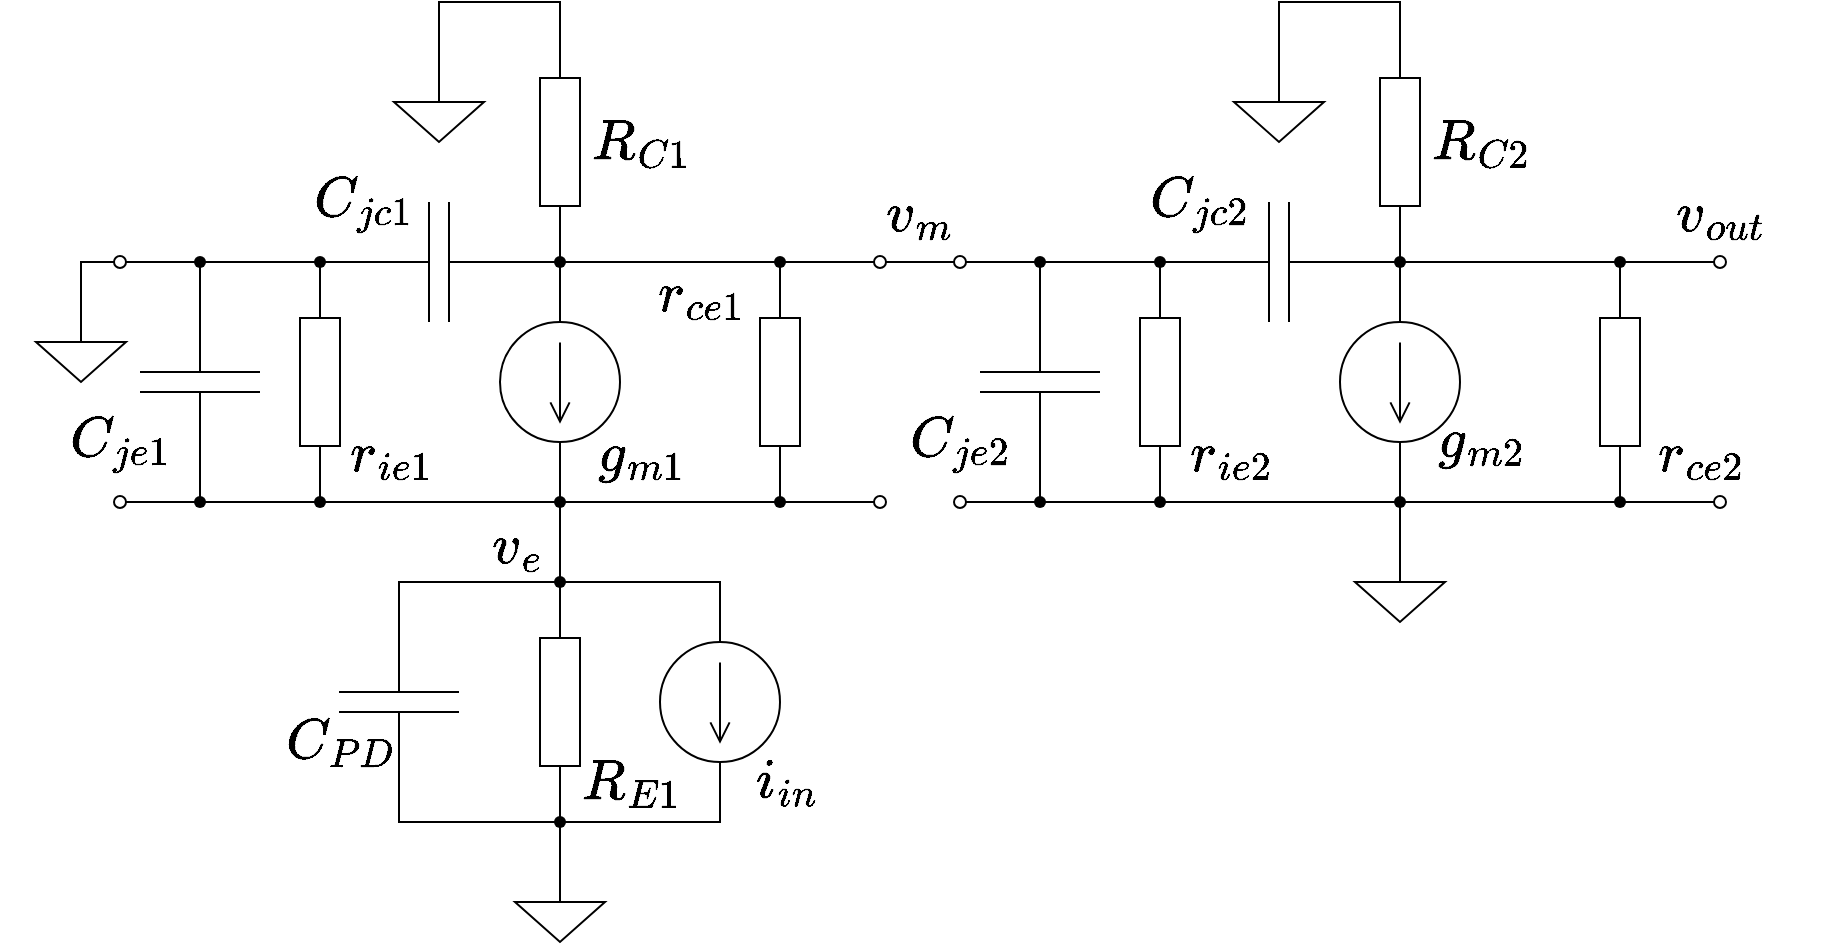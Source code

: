 <mxfile version="24.4.0" type="device">
  <diagram name="ページ1" id="dezoXVYrRuBBZe5tW2oC">
    <mxGraphModel dx="819" dy="478" grid="1" gridSize="10" guides="1" tooltips="1" connect="1" arrows="1" fold="1" page="1" pageScale="1" pageWidth="1169" pageHeight="827" math="1" shadow="0">
      <root>
        <mxCell id="0" />
        <mxCell id="1" parent="0" />
        <mxCell id="YcaEQ2tRxI7V3H4xQByp-155" value="&lt;span style=&quot;font-size: 24px;&quot;&gt;`R_{E1}`&lt;/span&gt;" style="text;html=1;align=center;verticalAlign=middle;resizable=0;points=[];autosize=1;strokeColor=none;fillColor=none;fontSize=11;fontFamily=Helvetica;fontColor=default;labelBackgroundColor=default;" parent="1" vertex="1">
          <mxGeometry x="294.5" y="440" width="120" height="40" as="geometry" />
        </mxCell>
        <mxCell id="YcaEQ2tRxI7V3H4xQByp-150" value="&lt;span style=&quot;font-size: 24px;&quot;&gt;`g_{m2}`&lt;/span&gt;" style="text;html=1;align=center;verticalAlign=middle;resizable=0;points=[];autosize=1;strokeColor=none;fillColor=none;fontSize=11;fontFamily=Helvetica;fontColor=default;labelBackgroundColor=default;" parent="1" vertex="1">
          <mxGeometry x="720" y="270" width="120" height="40" as="geometry" />
        </mxCell>
        <mxCell id="YcaEQ2tRxI7V3H4xQByp-145" value="&lt;span style=&quot;font-size: 24px;&quot;&gt;`g_{m1}`&lt;/span&gt;" style="text;html=1;align=center;verticalAlign=middle;resizable=0;points=[];autosize=1;strokeColor=none;fillColor=none;fontSize=11;fontFamily=Helvetica;fontColor=default;labelBackgroundColor=default;" parent="1" vertex="1">
          <mxGeometry x="300" y="277" width="120" height="40" as="geometry" />
        </mxCell>
        <mxCell id="YcaEQ2tRxI7V3H4xQByp-70" style="edgeStyle=orthogonalEdgeStyle;rounded=0;orthogonalLoop=1;jettySize=auto;html=1;exitX=0;exitY=0.5;exitDx=0;exitDy=0;exitPerimeter=0;entryX=1;entryY=0.5;entryDx=0;entryDy=0;strokeColor=default;align=center;verticalAlign=middle;fontFamily=Helvetica;fontSize=11;fontColor=default;labelBackgroundColor=default;endArrow=none;endFill=0;" parent="1" target="YcaEQ2tRxI7V3H4xQByp-29" edge="1">
          <mxGeometry relative="1" as="geometry">
            <mxPoint x="470" y="200" as="sourcePoint" />
          </mxGeometry>
        </mxCell>
        <mxCell id="YcaEQ2tRxI7V3H4xQByp-6" value="" style="pointerEvents=1;verticalLabelPosition=bottom;shadow=0;dashed=0;align=center;html=1;verticalAlign=top;shape=mxgraph.electrical.signal_sources.source;aspect=fixed;points=[[0.5,0,0],[1,0.5,0],[0.5,1,0],[0,0.5,0]];elSignalType=dc1;direction=south;" parent="1" vertex="1">
          <mxGeometry x="290" y="230" width="60" height="60" as="geometry" />
        </mxCell>
        <mxCell id="YcaEQ2tRxI7V3H4xQByp-7" value="" style="pointerEvents=1;verticalLabelPosition=bottom;shadow=0;dashed=0;align=center;html=1;verticalAlign=top;shape=mxgraph.electrical.resistors.resistor_1;direction=south;" parent="1" vertex="1">
          <mxGeometry x="420" y="210" width="20" height="100" as="geometry" />
        </mxCell>
        <mxCell id="YcaEQ2tRxI7V3H4xQByp-8" value="" style="pointerEvents=1;verticalLabelPosition=bottom;shadow=0;dashed=0;align=center;html=1;verticalAlign=top;shape=mxgraph.electrical.resistors.resistor_1;direction=south;" parent="1" vertex="1">
          <mxGeometry x="190" y="210" width="20" height="100" as="geometry" />
        </mxCell>
        <mxCell id="YcaEQ2tRxI7V3H4xQByp-10" value="" style="pointerEvents=1;verticalLabelPosition=bottom;shadow=0;dashed=0;align=center;html=1;verticalAlign=top;shape=mxgraph.electrical.capacitors.capacitor_1;fontFamily=Helvetica;fontSize=11;fontColor=default;" parent="1" vertex="1">
          <mxGeometry x="209.5" y="170" width="100" height="60" as="geometry" />
        </mxCell>
        <mxCell id="YcaEQ2tRxI7V3H4xQByp-11" value="" style="verticalLabelPosition=bottom;shadow=0;dashed=0;align=center;html=1;verticalAlign=top;strokeWidth=1;shape=ellipse;perimeter=ellipsePerimeter;fontFamily=Helvetica;fontSize=11;fontColor=default;aspect=fixed;" parent="1" vertex="1">
          <mxGeometry x="97" y="197.0" width="6" height="6" as="geometry" />
        </mxCell>
        <mxCell id="YcaEQ2tRxI7V3H4xQByp-12" value="" style="verticalLabelPosition=bottom;shadow=0;dashed=0;align=center;html=1;verticalAlign=top;strokeWidth=1;shape=ellipse;perimeter=ellipsePerimeter;fontFamily=Helvetica;fontSize=11;fontColor=default;aspect=fixed;" parent="1" vertex="1">
          <mxGeometry x="97" y="317.0" width="6" height="6" as="geometry" />
        </mxCell>
        <mxCell id="YcaEQ2tRxI7V3H4xQByp-14" value="" style="shape=waypoint;sketch=0;fillStyle=solid;size=6;pointerEvents=1;points=[];fillColor=none;resizable=0;rotatable=0;perimeter=centerPerimeter;snapToPoint=1;fontFamily=Helvetica;fontSize=11;fontColor=default;" parent="1" vertex="1">
          <mxGeometry x="190" y="190" width="20" height="20" as="geometry" />
        </mxCell>
        <mxCell id="YcaEQ2tRxI7V3H4xQByp-16" style="edgeStyle=orthogonalEdgeStyle;rounded=0;orthogonalLoop=1;jettySize=auto;html=1;exitX=0;exitY=0.5;exitDx=0;exitDy=0;exitPerimeter=0;entryX=1;entryY=0.9;entryDx=0;entryDy=0;entryPerimeter=0;strokeColor=default;align=center;verticalAlign=middle;fontFamily=Helvetica;fontSize=11;fontColor=default;labelBackgroundColor=default;endArrow=none;endFill=0;" parent="1" source="YcaEQ2tRxI7V3H4xQByp-8" target="YcaEQ2tRxI7V3H4xQByp-14" edge="1">
          <mxGeometry relative="1" as="geometry" />
        </mxCell>
        <mxCell id="YcaEQ2tRxI7V3H4xQByp-17" value="" style="shape=waypoint;sketch=0;fillStyle=solid;size=6;pointerEvents=1;points=[];fillColor=none;resizable=0;rotatable=0;perimeter=centerPerimeter;snapToPoint=1;fontFamily=Helvetica;fontSize=11;fontColor=default;" parent="1" vertex="1">
          <mxGeometry x="190" y="310" width="20" height="20" as="geometry" />
        </mxCell>
        <mxCell id="YcaEQ2tRxI7V3H4xQByp-18" style="edgeStyle=orthogonalEdgeStyle;rounded=0;orthogonalLoop=1;jettySize=auto;html=1;exitX=1;exitY=0.5;exitDx=0;exitDy=0;exitPerimeter=0;entryX=0.58;entryY=-0.01;entryDx=0;entryDy=0;entryPerimeter=0;strokeColor=default;align=center;verticalAlign=middle;fontFamily=Helvetica;fontSize=11;fontColor=default;labelBackgroundColor=default;endArrow=none;endFill=0;" parent="1" source="YcaEQ2tRxI7V3H4xQByp-8" target="YcaEQ2tRxI7V3H4xQByp-17" edge="1">
          <mxGeometry relative="1" as="geometry" />
        </mxCell>
        <mxCell id="YcaEQ2tRxI7V3H4xQByp-19" value="" style="shape=waypoint;sketch=0;fillStyle=solid;size=6;pointerEvents=1;points=[];fillColor=none;resizable=0;rotatable=0;perimeter=centerPerimeter;snapToPoint=1;fontFamily=Helvetica;fontSize=11;fontColor=default;labelBackgroundColor=default;" parent="1" vertex="1">
          <mxGeometry x="310" y="190" width="20" height="20" as="geometry" />
        </mxCell>
        <mxCell id="YcaEQ2tRxI7V3H4xQByp-20" value="" style="shape=waypoint;sketch=0;fillStyle=solid;size=6;pointerEvents=1;points=[];fillColor=none;resizable=0;rotatable=0;perimeter=centerPerimeter;snapToPoint=1;fontFamily=Helvetica;fontSize=11;fontColor=default;labelBackgroundColor=default;" parent="1" vertex="1">
          <mxGeometry x="310" y="310" width="20" height="20" as="geometry" />
        </mxCell>
        <mxCell id="YcaEQ2tRxI7V3H4xQByp-21" style="edgeStyle=orthogonalEdgeStyle;rounded=0;orthogonalLoop=1;jettySize=auto;html=1;exitX=1;exitY=0.5;exitDx=0;exitDy=0;exitPerimeter=0;entryX=-0.08;entryY=0.56;entryDx=0;entryDy=0;entryPerimeter=0;strokeColor=default;align=center;verticalAlign=middle;fontFamily=Helvetica;fontSize=11;fontColor=default;labelBackgroundColor=default;endArrow=none;endFill=0;" parent="1" source="YcaEQ2tRxI7V3H4xQByp-10" target="YcaEQ2tRxI7V3H4xQByp-19" edge="1">
          <mxGeometry relative="1" as="geometry" />
        </mxCell>
        <mxCell id="YcaEQ2tRxI7V3H4xQByp-22" style="edgeStyle=orthogonalEdgeStyle;rounded=0;orthogonalLoop=1;jettySize=auto;html=1;exitX=0;exitY=0.5;exitDx=0;exitDy=0;exitPerimeter=0;entryX=0.5;entryY=1.04;entryDx=0;entryDy=0;entryPerimeter=0;strokeColor=default;align=center;verticalAlign=middle;fontFamily=Helvetica;fontSize=11;fontColor=default;labelBackgroundColor=default;endArrow=none;endFill=0;" parent="1" source="YcaEQ2tRxI7V3H4xQByp-6" target="YcaEQ2tRxI7V3H4xQByp-19" edge="1">
          <mxGeometry relative="1" as="geometry" />
        </mxCell>
        <mxCell id="YcaEQ2tRxI7V3H4xQByp-23" style="edgeStyle=orthogonalEdgeStyle;rounded=0;orthogonalLoop=1;jettySize=auto;html=1;exitX=1;exitY=0.5;exitDx=0;exitDy=0;exitPerimeter=0;entryX=0.62;entryY=0.1;entryDx=0;entryDy=0;entryPerimeter=0;strokeColor=default;align=center;verticalAlign=middle;fontFamily=Helvetica;fontSize=11;fontColor=default;labelBackgroundColor=default;endArrow=none;endFill=0;" parent="1" source="YcaEQ2tRxI7V3H4xQByp-6" target="YcaEQ2tRxI7V3H4xQByp-20" edge="1">
          <mxGeometry relative="1" as="geometry" />
        </mxCell>
        <mxCell id="YcaEQ2tRxI7V3H4xQByp-24" style="edgeStyle=orthogonalEdgeStyle;rounded=0;orthogonalLoop=1;jettySize=auto;html=1;entryX=-0.08;entryY=0.5;entryDx=0;entryDy=0;entryPerimeter=0;strokeColor=default;align=center;verticalAlign=middle;fontFamily=Helvetica;fontSize=11;fontColor=default;labelBackgroundColor=default;endArrow=none;endFill=0;" parent="1" source="YcaEQ2tRxI7V3H4xQByp-17" target="YcaEQ2tRxI7V3H4xQByp-20" edge="1">
          <mxGeometry relative="1" as="geometry" />
        </mxCell>
        <mxCell id="YcaEQ2tRxI7V3H4xQByp-35" style="edgeStyle=orthogonalEdgeStyle;rounded=0;orthogonalLoop=1;jettySize=auto;html=1;entryX=0;entryY=0.5;entryDx=0;entryDy=0;strokeColor=default;align=center;verticalAlign=middle;fontFamily=Helvetica;fontSize=11;fontColor=default;labelBackgroundColor=default;endArrow=none;endFill=0;" parent="1" source="YcaEQ2tRxI7V3H4xQByp-26" target="YcaEQ2tRxI7V3H4xQByp-29" edge="1">
          <mxGeometry relative="1" as="geometry" />
        </mxCell>
        <mxCell id="YcaEQ2tRxI7V3H4xQByp-26" value="" style="shape=waypoint;sketch=0;fillStyle=solid;size=6;pointerEvents=1;points=[];fillColor=none;resizable=0;rotatable=0;perimeter=centerPerimeter;snapToPoint=1;fontFamily=Helvetica;fontSize=11;fontColor=default;labelBackgroundColor=default;" parent="1" vertex="1">
          <mxGeometry x="420" y="190" width="20" height="20" as="geometry" />
        </mxCell>
        <mxCell id="YcaEQ2tRxI7V3H4xQByp-27" style="edgeStyle=orthogonalEdgeStyle;rounded=0;orthogonalLoop=1;jettySize=auto;html=1;exitX=0;exitY=0.5;exitDx=0;exitDy=0;exitPerimeter=0;entryX=0.64;entryY=1;entryDx=0;entryDy=0;entryPerimeter=0;strokeColor=default;align=center;verticalAlign=middle;fontFamily=Helvetica;fontSize=11;fontColor=default;labelBackgroundColor=default;endArrow=none;endFill=0;" parent="1" source="YcaEQ2tRxI7V3H4xQByp-7" target="YcaEQ2tRxI7V3H4xQByp-26" edge="1">
          <mxGeometry relative="1" as="geometry" />
        </mxCell>
        <mxCell id="YcaEQ2tRxI7V3H4xQByp-28" style="edgeStyle=orthogonalEdgeStyle;rounded=0;orthogonalLoop=1;jettySize=auto;html=1;entryX=1.04;entryY=0.72;entryDx=0;entryDy=0;entryPerimeter=0;strokeColor=default;align=center;verticalAlign=middle;fontFamily=Helvetica;fontSize=11;fontColor=default;labelBackgroundColor=default;endArrow=none;endFill=0;" parent="1" source="YcaEQ2tRxI7V3H4xQByp-26" target="YcaEQ2tRxI7V3H4xQByp-19" edge="1">
          <mxGeometry relative="1" as="geometry" />
        </mxCell>
        <mxCell id="YcaEQ2tRxI7V3H4xQByp-148" style="edgeStyle=orthogonalEdgeStyle;rounded=0;orthogonalLoop=1;jettySize=auto;html=1;exitX=1;exitY=0.5;exitDx=0;exitDy=0;entryX=0;entryY=0.5;entryDx=0;entryDy=0;strokeColor=default;align=center;verticalAlign=middle;fontFamily=Helvetica;fontSize=11;fontColor=default;labelBackgroundColor=default;endArrow=none;endFill=0;" parent="1" source="YcaEQ2tRxI7V3H4xQByp-29" target="YcaEQ2tRxI7V3H4xQByp-89" edge="1">
          <mxGeometry relative="1" as="geometry" />
        </mxCell>
        <mxCell id="YcaEQ2tRxI7V3H4xQByp-29" value="" style="verticalLabelPosition=bottom;shadow=0;dashed=0;align=center;html=1;verticalAlign=top;strokeWidth=1;shape=ellipse;perimeter=ellipsePerimeter;fontFamily=Helvetica;fontSize=11;fontColor=default;aspect=fixed;" parent="1" vertex="1">
          <mxGeometry x="477" y="197.0" width="6" height="6" as="geometry" />
        </mxCell>
        <mxCell id="YcaEQ2tRxI7V3H4xQByp-30" value="" style="verticalLabelPosition=bottom;shadow=0;dashed=0;align=center;html=1;verticalAlign=top;strokeWidth=1;shape=ellipse;perimeter=ellipsePerimeter;fontFamily=Helvetica;fontSize=11;fontColor=default;aspect=fixed;" parent="1" vertex="1">
          <mxGeometry x="477" y="317.0" width="6" height="6" as="geometry" />
        </mxCell>
        <mxCell id="YcaEQ2tRxI7V3H4xQByp-34" style="edgeStyle=orthogonalEdgeStyle;rounded=0;orthogonalLoop=1;jettySize=auto;html=1;entryX=0;entryY=0.5;entryDx=0;entryDy=0;strokeColor=default;align=center;verticalAlign=middle;fontFamily=Helvetica;fontSize=11;fontColor=default;labelBackgroundColor=default;endArrow=none;endFill=0;" parent="1" source="YcaEQ2tRxI7V3H4xQByp-31" target="YcaEQ2tRxI7V3H4xQByp-30" edge="1">
          <mxGeometry relative="1" as="geometry" />
        </mxCell>
        <mxCell id="YcaEQ2tRxI7V3H4xQByp-31" value="" style="shape=waypoint;sketch=0;fillStyle=solid;size=6;pointerEvents=1;points=[];fillColor=none;resizable=0;rotatable=0;perimeter=centerPerimeter;snapToPoint=1;fontFamily=Helvetica;fontSize=11;fontColor=default;labelBackgroundColor=default;" parent="1" vertex="1">
          <mxGeometry x="420" y="310" width="20" height="20" as="geometry" />
        </mxCell>
        <mxCell id="YcaEQ2tRxI7V3H4xQByp-32" style="edgeStyle=orthogonalEdgeStyle;rounded=0;orthogonalLoop=1;jettySize=auto;html=1;exitX=1;exitY=0.5;exitDx=0;exitDy=0;exitPerimeter=0;entryX=0.6;entryY=0.05;entryDx=0;entryDy=0;entryPerimeter=0;strokeColor=default;align=center;verticalAlign=middle;fontFamily=Helvetica;fontSize=11;fontColor=default;labelBackgroundColor=default;endArrow=none;endFill=0;" parent="1" source="YcaEQ2tRxI7V3H4xQByp-7" target="YcaEQ2tRxI7V3H4xQByp-31" edge="1">
          <mxGeometry relative="1" as="geometry" />
        </mxCell>
        <mxCell id="YcaEQ2tRxI7V3H4xQByp-33" style="edgeStyle=orthogonalEdgeStyle;rounded=0;orthogonalLoop=1;jettySize=auto;html=1;entryX=1.017;entryY=0.456;entryDx=0;entryDy=0;entryPerimeter=0;strokeColor=default;align=center;verticalAlign=middle;fontFamily=Helvetica;fontSize=11;fontColor=default;labelBackgroundColor=default;endArrow=none;endFill=0;" parent="1" source="YcaEQ2tRxI7V3H4xQByp-31" target="YcaEQ2tRxI7V3H4xQByp-20" edge="1">
          <mxGeometry relative="1" as="geometry" />
        </mxCell>
        <mxCell id="YcaEQ2tRxI7V3H4xQByp-38" style="edgeStyle=orthogonalEdgeStyle;rounded=0;orthogonalLoop=1;jettySize=auto;html=1;exitX=0;exitY=0.5;exitDx=0;exitDy=0;exitPerimeter=0;entryX=0.93;entryY=0.515;entryDx=0;entryDy=0;entryPerimeter=0;strokeColor=default;align=center;verticalAlign=middle;fontFamily=Helvetica;fontSize=11;fontColor=default;labelBackgroundColor=default;endArrow=none;endFill=0;" parent="1" source="YcaEQ2tRxI7V3H4xQByp-10" target="YcaEQ2tRxI7V3H4xQByp-14" edge="1">
          <mxGeometry relative="1" as="geometry" />
        </mxCell>
        <mxCell id="YcaEQ2tRxI7V3H4xQByp-71" value="" style="pointerEvents=1;verticalLabelPosition=bottom;shadow=0;dashed=0;align=center;html=1;verticalAlign=top;shape=mxgraph.electrical.resistors.resistor_1;direction=south;" parent="1" vertex="1">
          <mxGeometry x="310" y="90" width="20" height="100" as="geometry" />
        </mxCell>
        <mxCell id="YcaEQ2tRxI7V3H4xQByp-72" style="edgeStyle=orthogonalEdgeStyle;rounded=0;orthogonalLoop=1;jettySize=auto;html=1;exitX=1;exitY=0.5;exitDx=0;exitDy=0;exitPerimeter=0;entryX=0.545;entryY=0.073;entryDx=0;entryDy=0;entryPerimeter=0;strokeColor=default;align=center;verticalAlign=middle;fontFamily=Helvetica;fontSize=11;fontColor=default;labelBackgroundColor=default;endArrow=none;endFill=0;" parent="1" source="YcaEQ2tRxI7V3H4xQByp-71" target="YcaEQ2tRxI7V3H4xQByp-19" edge="1">
          <mxGeometry relative="1" as="geometry" />
        </mxCell>
        <mxCell id="YcaEQ2tRxI7V3H4xQByp-73" value="" style="pointerEvents=1;verticalLabelPosition=bottom;shadow=0;dashed=0;align=center;html=1;verticalAlign=top;shape=mxgraph.electrical.signal_sources.signal_ground;fontFamily=Helvetica;fontSize=24;fontColor=default;labelBackgroundColor=default;" parent="1" vertex="1">
          <mxGeometry x="237" y="110" width="45" height="30" as="geometry" />
        </mxCell>
        <mxCell id="YcaEQ2tRxI7V3H4xQByp-74" style="edgeStyle=orthogonalEdgeStyle;rounded=0;orthogonalLoop=1;jettySize=auto;html=1;exitX=0;exitY=0.5;exitDx=0;exitDy=0;exitPerimeter=0;entryX=0.5;entryY=0;entryDx=0;entryDy=0;entryPerimeter=0;strokeColor=default;align=center;verticalAlign=middle;fontFamily=Helvetica;fontSize=11;fontColor=default;labelBackgroundColor=default;endArrow=none;endFill=0;" parent="1" source="YcaEQ2tRxI7V3H4xQByp-71" target="YcaEQ2tRxI7V3H4xQByp-73" edge="1">
          <mxGeometry relative="1" as="geometry" />
        </mxCell>
        <mxCell id="YcaEQ2tRxI7V3H4xQByp-75" value="" style="pointerEvents=1;verticalLabelPosition=bottom;shadow=0;dashed=0;align=center;html=1;verticalAlign=top;shape=mxgraph.electrical.capacitors.capacitor_1;fontFamily=Helvetica;fontSize=11;fontColor=default;direction=south;" parent="1" vertex="1">
          <mxGeometry x="110" y="210" width="60" height="100" as="geometry" />
        </mxCell>
        <mxCell id="YcaEQ2tRxI7V3H4xQByp-76" value="" style="shape=waypoint;sketch=0;fillStyle=solid;size=6;pointerEvents=1;points=[];fillColor=none;resizable=0;rotatable=0;perimeter=centerPerimeter;snapToPoint=1;fontFamily=Helvetica;fontSize=11;fontColor=default;" parent="1" vertex="1">
          <mxGeometry x="130" y="310" width="20" height="20" as="geometry" />
        </mxCell>
        <mxCell id="YcaEQ2tRxI7V3H4xQByp-77" value="" style="shape=waypoint;sketch=0;fillStyle=solid;size=6;pointerEvents=1;points=[];fillColor=none;resizable=0;rotatable=0;perimeter=centerPerimeter;snapToPoint=1;fontFamily=Helvetica;fontSize=11;fontColor=default;" parent="1" vertex="1">
          <mxGeometry x="130" y="190" width="20" height="20" as="geometry" />
        </mxCell>
        <mxCell id="YcaEQ2tRxI7V3H4xQByp-78" style="edgeStyle=orthogonalEdgeStyle;rounded=0;orthogonalLoop=1;jettySize=auto;html=1;exitX=0;exitY=0.5;exitDx=0;exitDy=0;exitPerimeter=0;entryX=0.892;entryY=0.777;entryDx=0;entryDy=0;entryPerimeter=0;strokeColor=default;align=center;verticalAlign=middle;fontFamily=Helvetica;fontSize=11;fontColor=default;labelBackgroundColor=default;endArrow=none;endFill=0;" parent="1" source="YcaEQ2tRxI7V3H4xQByp-75" target="YcaEQ2tRxI7V3H4xQByp-77" edge="1">
          <mxGeometry relative="1" as="geometry" />
        </mxCell>
        <mxCell id="YcaEQ2tRxI7V3H4xQByp-79" style="edgeStyle=orthogonalEdgeStyle;rounded=0;orthogonalLoop=1;jettySize=auto;html=1;exitX=1;exitY=0.5;exitDx=0;exitDy=0;exitPerimeter=0;entryX=0.633;entryY=-0.021;entryDx=0;entryDy=0;entryPerimeter=0;strokeColor=default;align=center;verticalAlign=middle;fontFamily=Helvetica;fontSize=11;fontColor=default;labelBackgroundColor=default;endArrow=none;endFill=0;" parent="1" source="YcaEQ2tRxI7V3H4xQByp-75" target="YcaEQ2tRxI7V3H4xQByp-76" edge="1">
          <mxGeometry relative="1" as="geometry" />
        </mxCell>
        <mxCell id="YcaEQ2tRxI7V3H4xQByp-80" style="edgeStyle=orthogonalEdgeStyle;rounded=0;orthogonalLoop=1;jettySize=auto;html=1;entryX=1.046;entryY=0.546;entryDx=0;entryDy=0;entryPerimeter=0;strokeColor=default;align=center;verticalAlign=middle;fontFamily=Helvetica;fontSize=11;fontColor=default;labelBackgroundColor=default;endArrow=none;endFill=0;" parent="1" source="YcaEQ2tRxI7V3H4xQByp-17" target="YcaEQ2tRxI7V3H4xQByp-76" edge="1">
          <mxGeometry relative="1" as="geometry" />
        </mxCell>
        <mxCell id="YcaEQ2tRxI7V3H4xQByp-81" style="edgeStyle=orthogonalEdgeStyle;rounded=0;orthogonalLoop=1;jettySize=auto;html=1;exitX=1;exitY=0.5;exitDx=0;exitDy=0;entryX=-0.002;entryY=0.479;entryDx=0;entryDy=0;entryPerimeter=0;strokeColor=default;align=center;verticalAlign=middle;fontFamily=Helvetica;fontSize=11;fontColor=default;labelBackgroundColor=default;endArrow=none;endFill=0;" parent="1" source="YcaEQ2tRxI7V3H4xQByp-12" target="YcaEQ2tRxI7V3H4xQByp-76" edge="1">
          <mxGeometry relative="1" as="geometry" />
        </mxCell>
        <mxCell id="YcaEQ2tRxI7V3H4xQByp-82" style="edgeStyle=orthogonalEdgeStyle;rounded=0;orthogonalLoop=1;jettySize=auto;html=1;entryX=0.94;entryY=0.556;entryDx=0;entryDy=0;entryPerimeter=0;strokeColor=default;align=center;verticalAlign=middle;fontFamily=Helvetica;fontSize=11;fontColor=default;labelBackgroundColor=default;endArrow=none;endFill=0;" parent="1" source="YcaEQ2tRxI7V3H4xQByp-14" target="YcaEQ2tRxI7V3H4xQByp-77" edge="1">
          <mxGeometry relative="1" as="geometry" />
        </mxCell>
        <mxCell id="YcaEQ2tRxI7V3H4xQByp-83" style="edgeStyle=orthogonalEdgeStyle;rounded=0;orthogonalLoop=1;jettySize=auto;html=1;exitX=1;exitY=0.5;exitDx=0;exitDy=0;entryX=0.056;entryY=0.45;entryDx=0;entryDy=0;entryPerimeter=0;strokeColor=default;align=center;verticalAlign=middle;fontFamily=Helvetica;fontSize=11;fontColor=default;labelBackgroundColor=default;endArrow=none;endFill=0;" parent="1" source="YcaEQ2tRxI7V3H4xQByp-11" target="YcaEQ2tRxI7V3H4xQByp-77" edge="1">
          <mxGeometry relative="1" as="geometry" />
        </mxCell>
        <mxCell id="YcaEQ2tRxI7V3H4xQByp-84" style="edgeStyle=orthogonalEdgeStyle;rounded=0;orthogonalLoop=1;jettySize=auto;html=1;exitX=0;exitY=0.5;exitDx=0;exitDy=0;exitPerimeter=0;entryX=1;entryY=0.5;entryDx=0;entryDy=0;strokeColor=default;align=center;verticalAlign=middle;fontFamily=Helvetica;fontSize=11;fontColor=default;labelBackgroundColor=default;endArrow=none;endFill=0;" parent="1" target="YcaEQ2tRxI7V3H4xQByp-105" edge="1">
          <mxGeometry relative="1" as="geometry">
            <mxPoint x="890" y="200" as="sourcePoint" />
          </mxGeometry>
        </mxCell>
        <mxCell id="YcaEQ2tRxI7V3H4xQByp-85" value="" style="pointerEvents=1;verticalLabelPosition=bottom;shadow=0;dashed=0;align=center;html=1;verticalAlign=top;shape=mxgraph.electrical.signal_sources.source;aspect=fixed;points=[[0.5,0,0],[1,0.5,0],[0.5,1,0],[0,0.5,0]];elSignalType=dc1;direction=south;" parent="1" vertex="1">
          <mxGeometry x="710" y="230" width="60" height="60" as="geometry" />
        </mxCell>
        <mxCell id="YcaEQ2tRxI7V3H4xQByp-86" value="" style="pointerEvents=1;verticalLabelPosition=bottom;shadow=0;dashed=0;align=center;html=1;verticalAlign=top;shape=mxgraph.electrical.resistors.resistor_1;direction=south;" parent="1" vertex="1">
          <mxGeometry x="840" y="210" width="20" height="100" as="geometry" />
        </mxCell>
        <mxCell id="YcaEQ2tRxI7V3H4xQByp-87" value="" style="pointerEvents=1;verticalLabelPosition=bottom;shadow=0;dashed=0;align=center;html=1;verticalAlign=top;shape=mxgraph.electrical.resistors.resistor_1;direction=south;" parent="1" vertex="1">
          <mxGeometry x="610" y="210" width="20" height="100" as="geometry" />
        </mxCell>
        <mxCell id="YcaEQ2tRxI7V3H4xQByp-88" value="" style="pointerEvents=1;verticalLabelPosition=bottom;shadow=0;dashed=0;align=center;html=1;verticalAlign=top;shape=mxgraph.electrical.capacitors.capacitor_1;fontFamily=Helvetica;fontSize=11;fontColor=default;" parent="1" vertex="1">
          <mxGeometry x="629.5" y="170" width="100" height="60" as="geometry" />
        </mxCell>
        <mxCell id="YcaEQ2tRxI7V3H4xQByp-89" value="" style="verticalLabelPosition=bottom;shadow=0;dashed=0;align=center;html=1;verticalAlign=top;strokeWidth=1;shape=ellipse;perimeter=ellipsePerimeter;fontFamily=Helvetica;fontSize=11;fontColor=default;aspect=fixed;" parent="1" vertex="1">
          <mxGeometry x="517" y="197.0" width="6" height="6" as="geometry" />
        </mxCell>
        <mxCell id="YcaEQ2tRxI7V3H4xQByp-90" value="" style="verticalLabelPosition=bottom;shadow=0;dashed=0;align=center;html=1;verticalAlign=top;strokeWidth=1;shape=ellipse;perimeter=ellipsePerimeter;fontFamily=Helvetica;fontSize=11;fontColor=default;aspect=fixed;" parent="1" vertex="1">
          <mxGeometry x="517" y="317.0" width="6" height="6" as="geometry" />
        </mxCell>
        <mxCell id="YcaEQ2tRxI7V3H4xQByp-91" value="" style="shape=waypoint;sketch=0;fillStyle=solid;size=6;pointerEvents=1;points=[];fillColor=none;resizable=0;rotatable=0;perimeter=centerPerimeter;snapToPoint=1;fontFamily=Helvetica;fontSize=11;fontColor=default;" parent="1" vertex="1">
          <mxGeometry x="610" y="190" width="20" height="20" as="geometry" />
        </mxCell>
        <mxCell id="YcaEQ2tRxI7V3H4xQByp-92" style="edgeStyle=orthogonalEdgeStyle;rounded=0;orthogonalLoop=1;jettySize=auto;html=1;exitX=0;exitY=0.5;exitDx=0;exitDy=0;exitPerimeter=0;entryX=1;entryY=0.9;entryDx=0;entryDy=0;entryPerimeter=0;strokeColor=default;align=center;verticalAlign=middle;fontFamily=Helvetica;fontSize=11;fontColor=default;labelBackgroundColor=default;endArrow=none;endFill=0;" parent="1" source="YcaEQ2tRxI7V3H4xQByp-87" target="YcaEQ2tRxI7V3H4xQByp-91" edge="1">
          <mxGeometry relative="1" as="geometry" />
        </mxCell>
        <mxCell id="YcaEQ2tRxI7V3H4xQByp-93" value="" style="shape=waypoint;sketch=0;fillStyle=solid;size=6;pointerEvents=1;points=[];fillColor=none;resizable=0;rotatable=0;perimeter=centerPerimeter;snapToPoint=1;fontFamily=Helvetica;fontSize=11;fontColor=default;" parent="1" vertex="1">
          <mxGeometry x="610" y="310" width="20" height="20" as="geometry" />
        </mxCell>
        <mxCell id="YcaEQ2tRxI7V3H4xQByp-94" style="edgeStyle=orthogonalEdgeStyle;rounded=0;orthogonalLoop=1;jettySize=auto;html=1;exitX=1;exitY=0.5;exitDx=0;exitDy=0;exitPerimeter=0;entryX=0.58;entryY=-0.01;entryDx=0;entryDy=0;entryPerimeter=0;strokeColor=default;align=center;verticalAlign=middle;fontFamily=Helvetica;fontSize=11;fontColor=default;labelBackgroundColor=default;endArrow=none;endFill=0;" parent="1" source="YcaEQ2tRxI7V3H4xQByp-87" target="YcaEQ2tRxI7V3H4xQByp-93" edge="1">
          <mxGeometry relative="1" as="geometry" />
        </mxCell>
        <mxCell id="YcaEQ2tRxI7V3H4xQByp-95" value="" style="shape=waypoint;sketch=0;fillStyle=solid;size=6;pointerEvents=1;points=[];fillColor=none;resizable=0;rotatable=0;perimeter=centerPerimeter;snapToPoint=1;fontFamily=Helvetica;fontSize=11;fontColor=default;labelBackgroundColor=default;" parent="1" vertex="1">
          <mxGeometry x="730" y="190" width="20" height="20" as="geometry" />
        </mxCell>
        <mxCell id="YcaEQ2tRxI7V3H4xQByp-96" value="" style="shape=waypoint;sketch=0;fillStyle=solid;size=6;pointerEvents=1;points=[];fillColor=none;resizable=0;rotatable=0;perimeter=centerPerimeter;snapToPoint=1;fontFamily=Helvetica;fontSize=11;fontColor=default;labelBackgroundColor=default;" parent="1" vertex="1">
          <mxGeometry x="730" y="310" width="20" height="20" as="geometry" />
        </mxCell>
        <mxCell id="YcaEQ2tRxI7V3H4xQByp-97" style="edgeStyle=orthogonalEdgeStyle;rounded=0;orthogonalLoop=1;jettySize=auto;html=1;exitX=1;exitY=0.5;exitDx=0;exitDy=0;exitPerimeter=0;entryX=-0.08;entryY=0.56;entryDx=0;entryDy=0;entryPerimeter=0;strokeColor=default;align=center;verticalAlign=middle;fontFamily=Helvetica;fontSize=11;fontColor=default;labelBackgroundColor=default;endArrow=none;endFill=0;" parent="1" source="YcaEQ2tRxI7V3H4xQByp-88" target="YcaEQ2tRxI7V3H4xQByp-95" edge="1">
          <mxGeometry relative="1" as="geometry" />
        </mxCell>
        <mxCell id="YcaEQ2tRxI7V3H4xQByp-98" style="edgeStyle=orthogonalEdgeStyle;rounded=0;orthogonalLoop=1;jettySize=auto;html=1;exitX=0;exitY=0.5;exitDx=0;exitDy=0;exitPerimeter=0;entryX=0.5;entryY=1.04;entryDx=0;entryDy=0;entryPerimeter=0;strokeColor=default;align=center;verticalAlign=middle;fontFamily=Helvetica;fontSize=11;fontColor=default;labelBackgroundColor=default;endArrow=none;endFill=0;" parent="1" source="YcaEQ2tRxI7V3H4xQByp-85" target="YcaEQ2tRxI7V3H4xQByp-95" edge="1">
          <mxGeometry relative="1" as="geometry" />
        </mxCell>
        <mxCell id="YcaEQ2tRxI7V3H4xQByp-99" style="edgeStyle=orthogonalEdgeStyle;rounded=0;orthogonalLoop=1;jettySize=auto;html=1;exitX=1;exitY=0.5;exitDx=0;exitDy=0;exitPerimeter=0;entryX=0.62;entryY=0.1;entryDx=0;entryDy=0;entryPerimeter=0;strokeColor=default;align=center;verticalAlign=middle;fontFamily=Helvetica;fontSize=11;fontColor=default;labelBackgroundColor=default;endArrow=none;endFill=0;" parent="1" source="YcaEQ2tRxI7V3H4xQByp-85" target="YcaEQ2tRxI7V3H4xQByp-96" edge="1">
          <mxGeometry relative="1" as="geometry" />
        </mxCell>
        <mxCell id="YcaEQ2tRxI7V3H4xQByp-100" style="edgeStyle=orthogonalEdgeStyle;rounded=0;orthogonalLoop=1;jettySize=auto;html=1;entryX=-0.08;entryY=0.5;entryDx=0;entryDy=0;entryPerimeter=0;strokeColor=default;align=center;verticalAlign=middle;fontFamily=Helvetica;fontSize=11;fontColor=default;labelBackgroundColor=default;endArrow=none;endFill=0;" parent="1" source="YcaEQ2tRxI7V3H4xQByp-93" target="YcaEQ2tRxI7V3H4xQByp-96" edge="1">
          <mxGeometry relative="1" as="geometry" />
        </mxCell>
        <mxCell id="YcaEQ2tRxI7V3H4xQByp-101" style="edgeStyle=orthogonalEdgeStyle;rounded=0;orthogonalLoop=1;jettySize=auto;html=1;entryX=0;entryY=0.5;entryDx=0;entryDy=0;strokeColor=default;align=center;verticalAlign=middle;fontFamily=Helvetica;fontSize=11;fontColor=default;labelBackgroundColor=default;endArrow=none;endFill=0;" parent="1" source="YcaEQ2tRxI7V3H4xQByp-102" target="YcaEQ2tRxI7V3H4xQByp-105" edge="1">
          <mxGeometry relative="1" as="geometry" />
        </mxCell>
        <mxCell id="YcaEQ2tRxI7V3H4xQByp-102" value="" style="shape=waypoint;sketch=0;fillStyle=solid;size=6;pointerEvents=1;points=[];fillColor=none;resizable=0;rotatable=0;perimeter=centerPerimeter;snapToPoint=1;fontFamily=Helvetica;fontSize=11;fontColor=default;labelBackgroundColor=default;" parent="1" vertex="1">
          <mxGeometry x="840" y="190" width="20" height="20" as="geometry" />
        </mxCell>
        <mxCell id="YcaEQ2tRxI7V3H4xQByp-103" style="edgeStyle=orthogonalEdgeStyle;rounded=0;orthogonalLoop=1;jettySize=auto;html=1;exitX=0;exitY=0.5;exitDx=0;exitDy=0;exitPerimeter=0;entryX=0.64;entryY=1;entryDx=0;entryDy=0;entryPerimeter=0;strokeColor=default;align=center;verticalAlign=middle;fontFamily=Helvetica;fontSize=11;fontColor=default;labelBackgroundColor=default;endArrow=none;endFill=0;" parent="1" source="YcaEQ2tRxI7V3H4xQByp-86" target="YcaEQ2tRxI7V3H4xQByp-102" edge="1">
          <mxGeometry relative="1" as="geometry" />
        </mxCell>
        <mxCell id="YcaEQ2tRxI7V3H4xQByp-104" style="edgeStyle=orthogonalEdgeStyle;rounded=0;orthogonalLoop=1;jettySize=auto;html=1;entryX=1.04;entryY=0.72;entryDx=0;entryDy=0;entryPerimeter=0;strokeColor=default;align=center;verticalAlign=middle;fontFamily=Helvetica;fontSize=11;fontColor=default;labelBackgroundColor=default;endArrow=none;endFill=0;" parent="1" source="YcaEQ2tRxI7V3H4xQByp-102" target="YcaEQ2tRxI7V3H4xQByp-95" edge="1">
          <mxGeometry relative="1" as="geometry" />
        </mxCell>
        <mxCell id="YcaEQ2tRxI7V3H4xQByp-105" value="" style="verticalLabelPosition=bottom;shadow=0;dashed=0;align=center;html=1;verticalAlign=top;strokeWidth=1;shape=ellipse;perimeter=ellipsePerimeter;fontFamily=Helvetica;fontSize=11;fontColor=default;aspect=fixed;" parent="1" vertex="1">
          <mxGeometry x="897" y="197.0" width="6" height="6" as="geometry" />
        </mxCell>
        <mxCell id="YcaEQ2tRxI7V3H4xQByp-106" value="" style="verticalLabelPosition=bottom;shadow=0;dashed=0;align=center;html=1;verticalAlign=top;strokeWidth=1;shape=ellipse;perimeter=ellipsePerimeter;fontFamily=Helvetica;fontSize=11;fontColor=default;aspect=fixed;" parent="1" vertex="1">
          <mxGeometry x="897" y="317.0" width="6" height="6" as="geometry" />
        </mxCell>
        <mxCell id="YcaEQ2tRxI7V3H4xQByp-107" style="edgeStyle=orthogonalEdgeStyle;rounded=0;orthogonalLoop=1;jettySize=auto;html=1;entryX=0;entryY=0.5;entryDx=0;entryDy=0;strokeColor=default;align=center;verticalAlign=middle;fontFamily=Helvetica;fontSize=11;fontColor=default;labelBackgroundColor=default;endArrow=none;endFill=0;" parent="1" source="YcaEQ2tRxI7V3H4xQByp-108" target="YcaEQ2tRxI7V3H4xQByp-106" edge="1">
          <mxGeometry relative="1" as="geometry" />
        </mxCell>
        <mxCell id="YcaEQ2tRxI7V3H4xQByp-108" value="" style="shape=waypoint;sketch=0;fillStyle=solid;size=6;pointerEvents=1;points=[];fillColor=none;resizable=0;rotatable=0;perimeter=centerPerimeter;snapToPoint=1;fontFamily=Helvetica;fontSize=11;fontColor=default;labelBackgroundColor=default;" parent="1" vertex="1">
          <mxGeometry x="840" y="310" width="20" height="20" as="geometry" />
        </mxCell>
        <mxCell id="YcaEQ2tRxI7V3H4xQByp-109" style="edgeStyle=orthogonalEdgeStyle;rounded=0;orthogonalLoop=1;jettySize=auto;html=1;exitX=1;exitY=0.5;exitDx=0;exitDy=0;exitPerimeter=0;entryX=0.6;entryY=0.05;entryDx=0;entryDy=0;entryPerimeter=0;strokeColor=default;align=center;verticalAlign=middle;fontFamily=Helvetica;fontSize=11;fontColor=default;labelBackgroundColor=default;endArrow=none;endFill=0;" parent="1" source="YcaEQ2tRxI7V3H4xQByp-86" target="YcaEQ2tRxI7V3H4xQByp-108" edge="1">
          <mxGeometry relative="1" as="geometry" />
        </mxCell>
        <mxCell id="YcaEQ2tRxI7V3H4xQByp-110" style="edgeStyle=orthogonalEdgeStyle;rounded=0;orthogonalLoop=1;jettySize=auto;html=1;entryX=1.017;entryY=0.456;entryDx=0;entryDy=0;entryPerimeter=0;strokeColor=default;align=center;verticalAlign=middle;fontFamily=Helvetica;fontSize=11;fontColor=default;labelBackgroundColor=default;endArrow=none;endFill=0;" parent="1" source="YcaEQ2tRxI7V3H4xQByp-108" target="YcaEQ2tRxI7V3H4xQByp-96" edge="1">
          <mxGeometry relative="1" as="geometry" />
        </mxCell>
        <mxCell id="YcaEQ2tRxI7V3H4xQByp-111" style="edgeStyle=orthogonalEdgeStyle;rounded=0;orthogonalLoop=1;jettySize=auto;html=1;exitX=0;exitY=0.5;exitDx=0;exitDy=0;exitPerimeter=0;entryX=0.93;entryY=0.515;entryDx=0;entryDy=0;entryPerimeter=0;strokeColor=default;align=center;verticalAlign=middle;fontFamily=Helvetica;fontSize=11;fontColor=default;labelBackgroundColor=default;endArrow=none;endFill=0;" parent="1" source="YcaEQ2tRxI7V3H4xQByp-88" target="YcaEQ2tRxI7V3H4xQByp-91" edge="1">
          <mxGeometry relative="1" as="geometry" />
        </mxCell>
        <mxCell id="YcaEQ2tRxI7V3H4xQByp-112" value="" style="pointerEvents=1;verticalLabelPosition=bottom;shadow=0;dashed=0;align=center;html=1;verticalAlign=top;shape=mxgraph.electrical.resistors.resistor_1;direction=south;" parent="1" vertex="1">
          <mxGeometry x="730" y="90" width="20" height="100" as="geometry" />
        </mxCell>
        <mxCell id="YcaEQ2tRxI7V3H4xQByp-113" style="edgeStyle=orthogonalEdgeStyle;rounded=0;orthogonalLoop=1;jettySize=auto;html=1;exitX=1;exitY=0.5;exitDx=0;exitDy=0;exitPerimeter=0;entryX=0.545;entryY=0.073;entryDx=0;entryDy=0;entryPerimeter=0;strokeColor=default;align=center;verticalAlign=middle;fontFamily=Helvetica;fontSize=11;fontColor=default;labelBackgroundColor=default;endArrow=none;endFill=0;" parent="1" source="YcaEQ2tRxI7V3H4xQByp-112" target="YcaEQ2tRxI7V3H4xQByp-95" edge="1">
          <mxGeometry relative="1" as="geometry" />
        </mxCell>
        <mxCell id="YcaEQ2tRxI7V3H4xQByp-114" value="" style="pointerEvents=1;verticalLabelPosition=bottom;shadow=0;dashed=0;align=center;html=1;verticalAlign=top;shape=mxgraph.electrical.signal_sources.signal_ground;fontFamily=Helvetica;fontSize=24;fontColor=default;labelBackgroundColor=default;" parent="1" vertex="1">
          <mxGeometry x="657" y="110" width="45" height="30" as="geometry" />
        </mxCell>
        <mxCell id="YcaEQ2tRxI7V3H4xQByp-115" style="edgeStyle=orthogonalEdgeStyle;rounded=0;orthogonalLoop=1;jettySize=auto;html=1;exitX=0;exitY=0.5;exitDx=0;exitDy=0;exitPerimeter=0;entryX=0.5;entryY=0;entryDx=0;entryDy=0;entryPerimeter=0;strokeColor=default;align=center;verticalAlign=middle;fontFamily=Helvetica;fontSize=11;fontColor=default;labelBackgroundColor=default;endArrow=none;endFill=0;" parent="1" source="YcaEQ2tRxI7V3H4xQByp-112" target="YcaEQ2tRxI7V3H4xQByp-114" edge="1">
          <mxGeometry relative="1" as="geometry" />
        </mxCell>
        <mxCell id="YcaEQ2tRxI7V3H4xQByp-116" value="" style="pointerEvents=1;verticalLabelPosition=bottom;shadow=0;dashed=0;align=center;html=1;verticalAlign=top;shape=mxgraph.electrical.capacitors.capacitor_1;fontFamily=Helvetica;fontSize=11;fontColor=default;direction=south;" parent="1" vertex="1">
          <mxGeometry x="530" y="210" width="60" height="100" as="geometry" />
        </mxCell>
        <mxCell id="YcaEQ2tRxI7V3H4xQByp-117" value="" style="shape=waypoint;sketch=0;fillStyle=solid;size=6;pointerEvents=1;points=[];fillColor=none;resizable=0;rotatable=0;perimeter=centerPerimeter;snapToPoint=1;fontFamily=Helvetica;fontSize=11;fontColor=default;" parent="1" vertex="1">
          <mxGeometry x="550" y="310" width="20" height="20" as="geometry" />
        </mxCell>
        <mxCell id="YcaEQ2tRxI7V3H4xQByp-118" value="" style="shape=waypoint;sketch=0;fillStyle=solid;size=6;pointerEvents=1;points=[];fillColor=none;resizable=0;rotatable=0;perimeter=centerPerimeter;snapToPoint=1;fontFamily=Helvetica;fontSize=11;fontColor=default;" parent="1" vertex="1">
          <mxGeometry x="550" y="190" width="20" height="20" as="geometry" />
        </mxCell>
        <mxCell id="YcaEQ2tRxI7V3H4xQByp-119" style="edgeStyle=orthogonalEdgeStyle;rounded=0;orthogonalLoop=1;jettySize=auto;html=1;exitX=0;exitY=0.5;exitDx=0;exitDy=0;exitPerimeter=0;entryX=0.892;entryY=0.777;entryDx=0;entryDy=0;entryPerimeter=0;strokeColor=default;align=center;verticalAlign=middle;fontFamily=Helvetica;fontSize=11;fontColor=default;labelBackgroundColor=default;endArrow=none;endFill=0;" parent="1" source="YcaEQ2tRxI7V3H4xQByp-116" target="YcaEQ2tRxI7V3H4xQByp-118" edge="1">
          <mxGeometry relative="1" as="geometry" />
        </mxCell>
        <mxCell id="YcaEQ2tRxI7V3H4xQByp-120" style="edgeStyle=orthogonalEdgeStyle;rounded=0;orthogonalLoop=1;jettySize=auto;html=1;exitX=1;exitY=0.5;exitDx=0;exitDy=0;exitPerimeter=0;entryX=0.633;entryY=-0.021;entryDx=0;entryDy=0;entryPerimeter=0;strokeColor=default;align=center;verticalAlign=middle;fontFamily=Helvetica;fontSize=11;fontColor=default;labelBackgroundColor=default;endArrow=none;endFill=0;" parent="1" source="YcaEQ2tRxI7V3H4xQByp-116" target="YcaEQ2tRxI7V3H4xQByp-117" edge="1">
          <mxGeometry relative="1" as="geometry" />
        </mxCell>
        <mxCell id="YcaEQ2tRxI7V3H4xQByp-121" style="edgeStyle=orthogonalEdgeStyle;rounded=0;orthogonalLoop=1;jettySize=auto;html=1;entryX=1.046;entryY=0.546;entryDx=0;entryDy=0;entryPerimeter=0;strokeColor=default;align=center;verticalAlign=middle;fontFamily=Helvetica;fontSize=11;fontColor=default;labelBackgroundColor=default;endArrow=none;endFill=0;" parent="1" source="YcaEQ2tRxI7V3H4xQByp-93" target="YcaEQ2tRxI7V3H4xQByp-117" edge="1">
          <mxGeometry relative="1" as="geometry" />
        </mxCell>
        <mxCell id="YcaEQ2tRxI7V3H4xQByp-122" style="edgeStyle=orthogonalEdgeStyle;rounded=0;orthogonalLoop=1;jettySize=auto;html=1;exitX=1;exitY=0.5;exitDx=0;exitDy=0;entryX=-0.002;entryY=0.479;entryDx=0;entryDy=0;entryPerimeter=0;strokeColor=default;align=center;verticalAlign=middle;fontFamily=Helvetica;fontSize=11;fontColor=default;labelBackgroundColor=default;endArrow=none;endFill=0;" parent="1" source="YcaEQ2tRxI7V3H4xQByp-90" target="YcaEQ2tRxI7V3H4xQByp-117" edge="1">
          <mxGeometry relative="1" as="geometry" />
        </mxCell>
        <mxCell id="YcaEQ2tRxI7V3H4xQByp-123" style="edgeStyle=orthogonalEdgeStyle;rounded=0;orthogonalLoop=1;jettySize=auto;html=1;entryX=0.94;entryY=0.556;entryDx=0;entryDy=0;entryPerimeter=0;strokeColor=default;align=center;verticalAlign=middle;fontFamily=Helvetica;fontSize=11;fontColor=default;labelBackgroundColor=default;endArrow=none;endFill=0;" parent="1" source="YcaEQ2tRxI7V3H4xQByp-91" target="YcaEQ2tRxI7V3H4xQByp-118" edge="1">
          <mxGeometry relative="1" as="geometry" />
        </mxCell>
        <mxCell id="YcaEQ2tRxI7V3H4xQByp-124" style="edgeStyle=orthogonalEdgeStyle;rounded=0;orthogonalLoop=1;jettySize=auto;html=1;exitX=1;exitY=0.5;exitDx=0;exitDy=0;entryX=0.056;entryY=0.45;entryDx=0;entryDy=0;entryPerimeter=0;strokeColor=default;align=center;verticalAlign=middle;fontFamily=Helvetica;fontSize=11;fontColor=default;labelBackgroundColor=default;endArrow=none;endFill=0;" parent="1" source="YcaEQ2tRxI7V3H4xQByp-89" target="YcaEQ2tRxI7V3H4xQByp-118" edge="1">
          <mxGeometry relative="1" as="geometry" />
        </mxCell>
        <mxCell id="YcaEQ2tRxI7V3H4xQByp-126" value="" style="pointerEvents=1;verticalLabelPosition=bottom;shadow=0;dashed=0;align=center;html=1;verticalAlign=top;shape=mxgraph.electrical.signal_sources.signal_ground;fontFamily=Helvetica;fontSize=24;fontColor=default;labelBackgroundColor=default;" parent="1" vertex="1">
          <mxGeometry x="717.5" y="350" width="45" height="30" as="geometry" />
        </mxCell>
        <mxCell id="YcaEQ2tRxI7V3H4xQByp-127" style="edgeStyle=orthogonalEdgeStyle;rounded=0;orthogonalLoop=1;jettySize=auto;html=1;entryX=0.5;entryY=0;entryDx=0;entryDy=0;entryPerimeter=0;strokeColor=default;align=center;verticalAlign=middle;fontFamily=Helvetica;fontSize=11;fontColor=default;labelBackgroundColor=default;endArrow=none;endFill=0;" parent="1" source="YcaEQ2tRxI7V3H4xQByp-96" target="YcaEQ2tRxI7V3H4xQByp-126" edge="1">
          <mxGeometry relative="1" as="geometry" />
        </mxCell>
        <mxCell id="YcaEQ2tRxI7V3H4xQByp-128" value="" style="pointerEvents=1;verticalLabelPosition=bottom;shadow=0;dashed=0;align=center;html=1;verticalAlign=top;shape=mxgraph.electrical.resistors.resistor_1;direction=south;" parent="1" vertex="1">
          <mxGeometry x="310" y="370" width="20" height="100" as="geometry" />
        </mxCell>
        <mxCell id="YcaEQ2tRxI7V3H4xQByp-129" value="" style="pointerEvents=1;verticalLabelPosition=bottom;shadow=0;dashed=0;align=center;html=1;verticalAlign=top;shape=mxgraph.electrical.capacitors.capacitor_1;fontFamily=Helvetica;fontSize=11;fontColor=default;direction=south;" parent="1" vertex="1">
          <mxGeometry x="209.5" y="370" width="60" height="100" as="geometry" />
        </mxCell>
        <mxCell id="YcaEQ2tRxI7V3H4xQByp-130" value="" style="shape=waypoint;sketch=0;fillStyle=solid;size=6;pointerEvents=1;points=[];fillColor=none;resizable=0;rotatable=0;perimeter=centerPerimeter;snapToPoint=1;fontFamily=Helvetica;fontSize=11;fontColor=default;labelBackgroundColor=default;" parent="1" vertex="1">
          <mxGeometry x="310" y="350" width="20" height="20" as="geometry" />
        </mxCell>
        <mxCell id="YcaEQ2tRxI7V3H4xQByp-131" style="edgeStyle=orthogonalEdgeStyle;rounded=0;orthogonalLoop=1;jettySize=auto;html=1;entryX=0.489;entryY=-0.031;entryDx=0;entryDy=0;entryPerimeter=0;strokeColor=default;align=center;verticalAlign=middle;fontFamily=Helvetica;fontSize=11;fontColor=default;labelBackgroundColor=default;endArrow=none;endFill=0;" parent="1" source="YcaEQ2tRxI7V3H4xQByp-20" target="YcaEQ2tRxI7V3H4xQByp-130" edge="1">
          <mxGeometry relative="1" as="geometry" />
        </mxCell>
        <mxCell id="YcaEQ2tRxI7V3H4xQByp-132" style="edgeStyle=orthogonalEdgeStyle;rounded=0;orthogonalLoop=1;jettySize=auto;html=1;exitX=0;exitY=0.5;exitDx=0;exitDy=0;exitPerimeter=0;entryX=0.047;entryY=0.444;entryDx=0;entryDy=0;entryPerimeter=0;strokeColor=default;align=center;verticalAlign=middle;fontFamily=Helvetica;fontSize=11;fontColor=default;labelBackgroundColor=default;endArrow=none;endFill=0;" parent="1" source="YcaEQ2tRxI7V3H4xQByp-129" target="YcaEQ2tRxI7V3H4xQByp-130" edge="1">
          <mxGeometry relative="1" as="geometry">
            <Array as="points">
              <mxPoint x="240" y="360" />
            </Array>
          </mxGeometry>
        </mxCell>
        <mxCell id="YcaEQ2tRxI7V3H4xQByp-133" style="edgeStyle=orthogonalEdgeStyle;rounded=0;orthogonalLoop=1;jettySize=auto;html=1;exitX=0;exitY=0.5;exitDx=0;exitDy=0;exitPerimeter=0;entryX=0.934;entryY=0.524;entryDx=0;entryDy=0;entryPerimeter=0;strokeColor=default;align=center;verticalAlign=middle;fontFamily=Helvetica;fontSize=11;fontColor=default;labelBackgroundColor=default;endArrow=none;endFill=0;" parent="1" source="YcaEQ2tRxI7V3H4xQByp-128" target="YcaEQ2tRxI7V3H4xQByp-130" edge="1">
          <mxGeometry relative="1" as="geometry">
            <Array as="points">
              <mxPoint x="320" y="370" />
              <mxPoint x="320" y="370" />
            </Array>
          </mxGeometry>
        </mxCell>
        <mxCell id="YcaEQ2tRxI7V3H4xQByp-134" value="" style="shape=waypoint;sketch=0;fillStyle=solid;size=6;pointerEvents=1;points=[];fillColor=none;resizable=0;rotatable=0;perimeter=centerPerimeter;snapToPoint=1;fontFamily=Helvetica;fontSize=11;fontColor=default;labelBackgroundColor=default;" parent="1" vertex="1">
          <mxGeometry x="310" y="470" width="20" height="20" as="geometry" />
        </mxCell>
        <mxCell id="YcaEQ2tRxI7V3H4xQByp-135" style="edgeStyle=orthogonalEdgeStyle;rounded=0;orthogonalLoop=1;jettySize=auto;html=1;exitX=1;exitY=0.5;exitDx=0;exitDy=0;exitPerimeter=0;entryX=0.042;entryY=0.464;entryDx=0;entryDy=0;entryPerimeter=0;strokeColor=default;align=center;verticalAlign=middle;fontFamily=Helvetica;fontSize=11;fontColor=default;labelBackgroundColor=default;endArrow=none;endFill=0;" parent="1" source="YcaEQ2tRxI7V3H4xQByp-129" target="YcaEQ2tRxI7V3H4xQByp-134" edge="1">
          <mxGeometry relative="1" as="geometry">
            <Array as="points">
              <mxPoint x="240" y="480" />
            </Array>
          </mxGeometry>
        </mxCell>
        <mxCell id="YcaEQ2tRxI7V3H4xQByp-136" style="edgeStyle=orthogonalEdgeStyle;rounded=0;orthogonalLoop=1;jettySize=auto;html=1;exitX=1;exitY=0.5;exitDx=0;exitDy=0;exitPerimeter=0;entryX=0.938;entryY=0.432;entryDx=0;entryDy=0;entryPerimeter=0;strokeColor=default;align=center;verticalAlign=middle;fontFamily=Helvetica;fontSize=11;fontColor=default;labelBackgroundColor=default;endArrow=none;endFill=0;" parent="1" source="YcaEQ2tRxI7V3H4xQByp-128" target="YcaEQ2tRxI7V3H4xQByp-134" edge="1">
          <mxGeometry relative="1" as="geometry">
            <Array as="points">
              <mxPoint x="320" y="470" />
            </Array>
          </mxGeometry>
        </mxCell>
        <mxCell id="YcaEQ2tRxI7V3H4xQByp-137" value="" style="pointerEvents=1;verticalLabelPosition=bottom;shadow=0;dashed=0;align=center;html=1;verticalAlign=top;shape=mxgraph.electrical.signal_sources.signal_ground;fontFamily=Helvetica;fontSize=24;fontColor=default;labelBackgroundColor=default;" parent="1" vertex="1">
          <mxGeometry x="297.5" y="510" width="45" height="30" as="geometry" />
        </mxCell>
        <mxCell id="YcaEQ2tRxI7V3H4xQByp-138" style="edgeStyle=orthogonalEdgeStyle;rounded=0;orthogonalLoop=1;jettySize=auto;html=1;exitX=0.5;exitY=0;exitDx=0;exitDy=0;exitPerimeter=0;entryX=0.483;entryY=0.963;entryDx=0;entryDy=0;entryPerimeter=0;strokeColor=default;align=center;verticalAlign=middle;fontFamily=Helvetica;fontSize=11;fontColor=default;labelBackgroundColor=default;endArrow=none;endFill=0;" parent="1" source="YcaEQ2tRxI7V3H4xQByp-137" target="YcaEQ2tRxI7V3H4xQByp-134" edge="1">
          <mxGeometry relative="1" as="geometry" />
        </mxCell>
        <mxCell id="YcaEQ2tRxI7V3H4xQByp-139" value="" style="pointerEvents=1;verticalLabelPosition=bottom;shadow=0;dashed=0;align=center;html=1;verticalAlign=top;shape=mxgraph.electrical.signal_sources.signal_ground;fontFamily=Helvetica;fontSize=24;fontColor=default;labelBackgroundColor=default;" parent="1" vertex="1">
          <mxGeometry x="58" y="230" width="45" height="30" as="geometry" />
        </mxCell>
        <mxCell id="YcaEQ2tRxI7V3H4xQByp-140" style="edgeStyle=orthogonalEdgeStyle;rounded=0;orthogonalLoop=1;jettySize=auto;html=1;exitX=0;exitY=0.5;exitDx=0;exitDy=0;entryX=0.5;entryY=0;entryDx=0;entryDy=0;entryPerimeter=0;strokeColor=default;align=center;verticalAlign=middle;fontFamily=Helvetica;fontSize=11;fontColor=default;labelBackgroundColor=default;endArrow=none;endFill=0;" parent="1" source="YcaEQ2tRxI7V3H4xQByp-11" target="YcaEQ2tRxI7V3H4xQByp-139" edge="1">
          <mxGeometry relative="1" as="geometry" />
        </mxCell>
        <mxCell id="YcaEQ2tRxI7V3H4xQByp-141" value="&lt;span style=&quot;font-size: 24px;&quot;&gt;`R_{C1}`&lt;/span&gt;" style="text;html=1;align=center;verticalAlign=middle;resizable=0;points=[];autosize=1;strokeColor=none;fillColor=none;fontSize=11;fontFamily=Helvetica;fontColor=default;labelBackgroundColor=default;" parent="1" vertex="1">
          <mxGeometry x="300" y="120" width="120" height="40" as="geometry" />
        </mxCell>
        <mxCell id="YcaEQ2tRxI7V3H4xQByp-142" value="&lt;span style=&quot;font-size: 24px;&quot;&gt;`C_{jc1}`&lt;/span&gt;" style="text;html=1;align=center;verticalAlign=middle;resizable=0;points=[];autosize=1;strokeColor=none;fillColor=none;fontSize=11;fontFamily=Helvetica;fontColor=default;labelBackgroundColor=default;" parent="1" vertex="1">
          <mxGeometry x="162" y="150" width="120" height="40" as="geometry" />
        </mxCell>
        <mxCell id="YcaEQ2tRxI7V3H4xQByp-143" value="&lt;span style=&quot;font-size: 24px;&quot;&gt;`C_{je1}`&lt;/span&gt;" style="text;html=1;align=center;verticalAlign=middle;resizable=0;points=[];autosize=1;strokeColor=none;fillColor=none;fontSize=11;fontFamily=Helvetica;fontColor=default;labelBackgroundColor=default;" parent="1" vertex="1">
          <mxGeometry x="40" y="270" width="120" height="40" as="geometry" />
        </mxCell>
        <mxCell id="YcaEQ2tRxI7V3H4xQByp-144" value="&lt;span style=&quot;font-size: 24px;&quot;&gt;`r_{ie1}`&lt;/span&gt;" style="text;html=1;align=center;verticalAlign=middle;resizable=0;points=[];autosize=1;strokeColor=none;fillColor=none;fontSize=11;fontFamily=Helvetica;fontColor=default;labelBackgroundColor=default;" parent="1" vertex="1">
          <mxGeometry x="180" y="277" width="110" height="40" as="geometry" />
        </mxCell>
        <mxCell id="YcaEQ2tRxI7V3H4xQByp-146" value="&lt;span style=&quot;font-size: 24px;&quot;&gt;`r_{ce1}`&lt;/span&gt;" style="text;html=1;align=center;verticalAlign=middle;resizable=0;points=[];autosize=1;strokeColor=none;fillColor=none;fontSize=11;fontFamily=Helvetica;fontColor=default;labelBackgroundColor=default;" parent="1" vertex="1">
          <mxGeometry x="330" y="197" width="120" height="40" as="geometry" />
        </mxCell>
        <mxCell id="YcaEQ2tRxI7V3H4xQByp-147" value="&lt;span style=&quot;font-size: 24px;&quot;&gt;`C_{je2}`&lt;/span&gt;" style="text;html=1;align=center;verticalAlign=middle;resizable=0;points=[];autosize=1;strokeColor=none;fillColor=none;fontSize=11;fontFamily=Helvetica;fontColor=default;labelBackgroundColor=default;" parent="1" vertex="1">
          <mxGeometry x="460" y="270" width="120" height="40" as="geometry" />
        </mxCell>
        <mxCell id="YcaEQ2tRxI7V3H4xQByp-149" value="&lt;span style=&quot;font-size: 24px;&quot;&gt;`r_{ce2}`&lt;/span&gt;" style="text;html=1;align=center;verticalAlign=middle;resizable=0;points=[];autosize=1;strokeColor=none;fillColor=none;fontSize=11;fontFamily=Helvetica;fontColor=default;labelBackgroundColor=default;" parent="1" vertex="1">
          <mxGeometry x="830" y="277" width="120" height="40" as="geometry" />
        </mxCell>
        <mxCell id="YcaEQ2tRxI7V3H4xQByp-151" value="&lt;span style=&quot;font-size: 24px;&quot;&gt;`r_{ie2}`&lt;/span&gt;" style="text;html=1;align=center;verticalAlign=middle;resizable=0;points=[];autosize=1;strokeColor=none;fillColor=none;fontSize=11;fontFamily=Helvetica;fontColor=default;labelBackgroundColor=default;" parent="1" vertex="1">
          <mxGeometry x="600" y="277" width="110" height="40" as="geometry" />
        </mxCell>
        <mxCell id="YcaEQ2tRxI7V3H4xQByp-152" value="&lt;span style=&quot;font-size: 24px;&quot;&gt;`C_{jc2}`&lt;/span&gt;" style="text;html=1;align=center;verticalAlign=middle;resizable=0;points=[];autosize=1;strokeColor=none;fillColor=none;fontSize=11;fontFamily=Helvetica;fontColor=default;labelBackgroundColor=default;" parent="1" vertex="1">
          <mxGeometry x="580" y="150" width="120" height="40" as="geometry" />
        </mxCell>
        <mxCell id="YcaEQ2tRxI7V3H4xQByp-153" value="&lt;span style=&quot;font-size: 24px;&quot;&gt;`R_{C2}`&lt;/span&gt;" style="text;html=1;align=center;verticalAlign=middle;resizable=0;points=[];autosize=1;strokeColor=none;fillColor=none;fontSize=11;fontFamily=Helvetica;fontColor=default;labelBackgroundColor=default;" parent="1" vertex="1">
          <mxGeometry x="720" y="120" width="120" height="40" as="geometry" />
        </mxCell>
        <mxCell id="YcaEQ2tRxI7V3H4xQByp-154" value="&lt;span style=&quot;font-size: 24px;&quot;&gt;`C_{PD}`&lt;/span&gt;" style="text;html=1;align=center;verticalAlign=middle;resizable=0;points=[];autosize=1;strokeColor=none;fillColor=none;fontSize=11;fontFamily=Helvetica;fontColor=default;labelBackgroundColor=default;" parent="1" vertex="1">
          <mxGeometry x="149.5" y="420" width="120" height="40" as="geometry" />
        </mxCell>
        <mxCell id="YcaEQ2tRxI7V3H4xQByp-156" value="&lt;span style=&quot;font-size: 24px;&quot;&gt;`v_{m}`&lt;/span&gt;" style="text;html=1;align=center;verticalAlign=middle;resizable=0;points=[];autosize=1;strokeColor=none;fillColor=none;fontSize=11;fontFamily=Helvetica;fontColor=default;labelBackgroundColor=default;" parent="1" vertex="1">
          <mxGeometry x="450" y="157" width="100" height="40" as="geometry" />
        </mxCell>
        <mxCell id="YcaEQ2tRxI7V3H4xQByp-157" value="&lt;span style=&quot;font-size: 24px;&quot;&gt;`v_{e}`&lt;/span&gt;" style="text;html=1;align=center;verticalAlign=middle;resizable=0;points=[];autosize=1;strokeColor=none;fillColor=none;fontSize=11;fontFamily=Helvetica;fontColor=default;labelBackgroundColor=default;" parent="1" vertex="1">
          <mxGeometry x="252.5" y="323" width="90" height="40" as="geometry" />
        </mxCell>
        <mxCell id="YcaEQ2tRxI7V3H4xQByp-158" value="&lt;span style=&quot;font-size: 24px;&quot;&gt;`v_{out}`&lt;/span&gt;" style="text;html=1;align=center;verticalAlign=middle;resizable=0;points=[];autosize=1;strokeColor=none;fillColor=none;fontSize=11;fontFamily=Helvetica;fontColor=default;labelBackgroundColor=default;" parent="1" vertex="1">
          <mxGeometry x="845" y="157" width="110" height="40" as="geometry" />
        </mxCell>
        <mxCell id="6UG1k3k84GD0ljvYtyiI-1" value="" style="pointerEvents=1;verticalLabelPosition=bottom;shadow=0;dashed=0;align=center;html=1;verticalAlign=top;shape=mxgraph.electrical.signal_sources.source;aspect=fixed;points=[[0.5,0,0],[1,0.5,0],[0.5,1,0],[0,0.5,0]];elSignalType=dc1;direction=south;" vertex="1" parent="1">
          <mxGeometry x="370" y="390" width="60" height="60" as="geometry" />
        </mxCell>
        <mxCell id="6UG1k3k84GD0ljvYtyiI-2" style="edgeStyle=orthogonalEdgeStyle;rounded=0;orthogonalLoop=1;jettySize=auto;html=1;entryX=0;entryY=0.5;entryDx=0;entryDy=0;entryPerimeter=0;endArrow=none;endFill=0;" edge="1" parent="1" source="YcaEQ2tRxI7V3H4xQByp-130" target="6UG1k3k84GD0ljvYtyiI-1">
          <mxGeometry relative="1" as="geometry" />
        </mxCell>
        <mxCell id="6UG1k3k84GD0ljvYtyiI-3" style="edgeStyle=orthogonalEdgeStyle;rounded=0;orthogonalLoop=1;jettySize=auto;html=1;exitX=1;exitY=0.5;exitDx=0;exitDy=0;exitPerimeter=0;entryX=0.979;entryY=0.479;entryDx=0;entryDy=0;entryPerimeter=0;strokeColor=default;align=center;verticalAlign=middle;fontFamily=Helvetica;fontSize=11;fontColor=default;labelBackgroundColor=default;endArrow=none;endFill=0;" edge="1" parent="1" source="6UG1k3k84GD0ljvYtyiI-1" target="YcaEQ2tRxI7V3H4xQByp-134">
          <mxGeometry relative="1" as="geometry">
            <Array as="points">
              <mxPoint x="400" y="480" />
            </Array>
          </mxGeometry>
        </mxCell>
        <mxCell id="6UG1k3k84GD0ljvYtyiI-4" value="&lt;span style=&quot;font-size: 24px;&quot;&gt;`i_{i n}`&lt;/span&gt;" style="text;html=1;align=center;verticalAlign=middle;resizable=0;points=[];autosize=1;strokeColor=none;fillColor=none;fontSize=11;fontFamily=Helvetica;fontColor=default;labelBackgroundColor=default;" vertex="1" parent="1">
          <mxGeometry x="383" y="440" width="100" height="40" as="geometry" />
        </mxCell>
      </root>
    </mxGraphModel>
  </diagram>
</mxfile>
